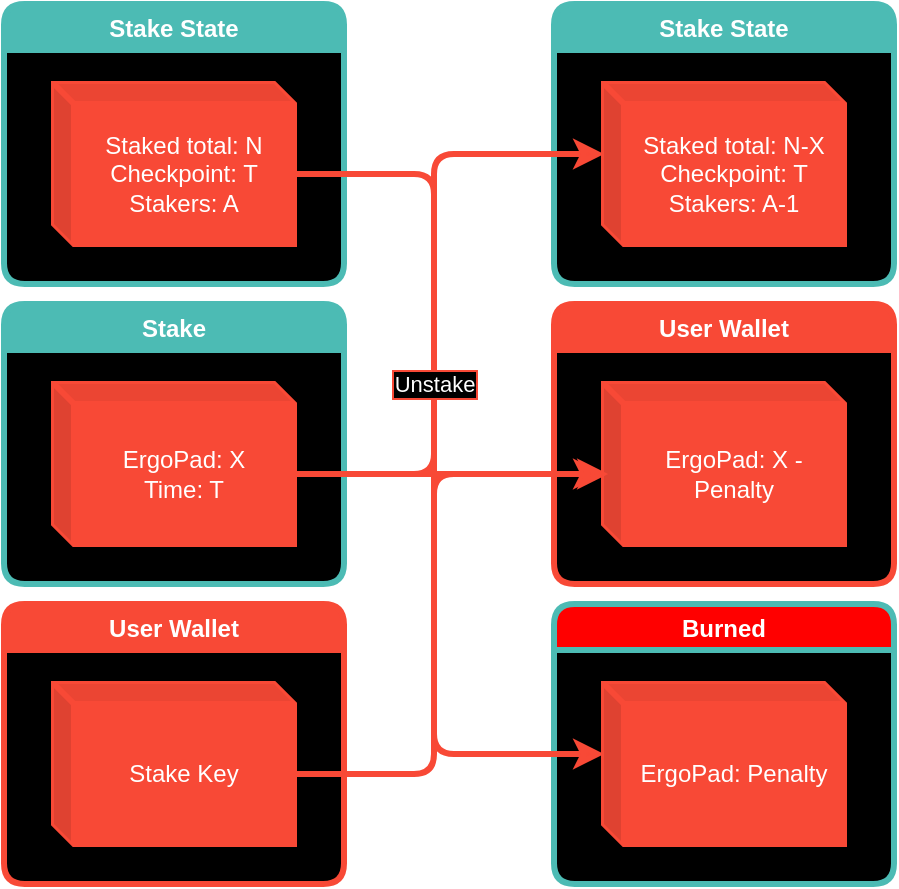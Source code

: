 <mxfile version="16.1.2" type="device"><diagram id="QOwcaWJ8UAR32Rd_rkUK" name="Page-1"><mxGraphModel dx="1102" dy="875" grid="1" gridSize="10" guides="1" tooltips="1" connect="1" arrows="1" fold="1" page="1" pageScale="1" pageWidth="850" pageHeight="1100" math="0" shadow="0"><root><mxCell id="0"/><mxCell id="1" parent="0"/><mxCell id="I0hiN1EPHC9cmtYxYzsP-1" value="User Wallet" style="swimlane;container=1;collapsible=0;fillColor=#F84936;swimlaneLine=1;rounded=1;swimlaneFillColor=#000000;fontColor=#FFFFFF;labelBorderColor=none;strokeColor=#F84936;strokeWidth=3;" parent="1" vertex="1"><mxGeometry x="370" y="160" width="170" height="140" as="geometry"/></mxCell><mxCell id="1UDLFsFegCENMeIGpgEX-13" value="ErgoPad: X - Penalty" style="shape=cube;whiteSpace=wrap;html=1;boundedLbl=1;backgroundOutline=1;darkOpacity=0.05;darkOpacity2=0.1;rounded=1;labelBorderColor=none;fontColor=#FFFFFF;strokeColor=#F84936;strokeWidth=3;fillColor=#F84936;size=10;" parent="I0hiN1EPHC9cmtYxYzsP-1" vertex="1"><mxGeometry x="25" y="40" width="120" height="80" as="geometry"/></mxCell><mxCell id="8tIXJ-7l0-ROnwXEZp2_-1" value="Stake" style="swimlane;container=1;collapsible=0;fillColor=#4CBBB4;swimlaneLine=1;rounded=1;swimlaneFillColor=#000000;fontColor=#FFFFFF;labelBorderColor=none;strokeColor=#4CBBB4;strokeWidth=3;" parent="1" vertex="1"><mxGeometry x="95" y="160" width="170" height="140" as="geometry"/></mxCell><mxCell id="1UDLFsFegCENMeIGpgEX-11" value="ErgoPad: X&lt;br&gt;Time: T" style="shape=cube;whiteSpace=wrap;html=1;boundedLbl=1;backgroundOutline=1;darkOpacity=0.05;darkOpacity2=0.1;rounded=1;labelBorderColor=none;fontColor=#FFFFFF;strokeColor=#F84936;strokeWidth=3;fillColor=#F84936;size=10;" parent="8tIXJ-7l0-ROnwXEZp2_-1" vertex="1"><mxGeometry x="25" y="40" width="120" height="80" as="geometry"/></mxCell><mxCell id="1UDLFsFegCENMeIGpgEX-6" value="Stake State" style="swimlane;container=1;collapsible=0;fillColor=#4CBBB4;swimlaneLine=1;rounded=1;swimlaneFillColor=#000000;fontColor=#FFFFFF;labelBorderColor=none;strokeColor=#4CBBB4;strokeWidth=3;" parent="1" vertex="1"><mxGeometry x="95" y="10" width="170" height="140" as="geometry"/></mxCell><mxCell id="1UDLFsFegCENMeIGpgEX-7" value="Staked total: N&lt;br&gt;Checkpoint: T&lt;br&gt;Stakers: A" style="shape=cube;whiteSpace=wrap;html=1;boundedLbl=1;backgroundOutline=1;darkOpacity=0.05;darkOpacity2=0.1;rounded=1;labelBorderColor=none;fontColor=#FFFFFF;strokeColor=#F84936;strokeWidth=3;fillColor=#F84936;size=10;" parent="1UDLFsFegCENMeIGpgEX-6" vertex="1"><mxGeometry x="25" y="40" width="120" height="80" as="geometry"/></mxCell><mxCell id="1UDLFsFegCENMeIGpgEX-15" value="Burned" style="swimlane;container=1;collapsible=0;fillColor=#FF0000;swimlaneLine=1;rounded=1;swimlaneFillColor=#000000;fontColor=#FFFFFF;labelBorderColor=none;strokeColor=#4CBBB4;strokeWidth=3;" parent="1" vertex="1"><mxGeometry x="370" y="310" width="170" height="140" as="geometry"/></mxCell><mxCell id="1UDLFsFegCENMeIGpgEX-17" value="ErgoPad: Penalty" style="shape=cube;whiteSpace=wrap;html=1;boundedLbl=1;backgroundOutline=1;darkOpacity=0.05;darkOpacity2=0.1;rounded=1;labelBorderColor=none;fontColor=#FFFFFF;strokeColor=#F84936;strokeWidth=3;fillColor=#F84936;size=10;" parent="1UDLFsFegCENMeIGpgEX-15" vertex="1"><mxGeometry x="25" y="40" width="120" height="80" as="geometry"/></mxCell><mxCell id="QP6BxKFsw1PzX0YGqRan-1" value="Stake State" style="swimlane;container=1;collapsible=0;fillColor=#4CBBB4;swimlaneLine=1;rounded=1;swimlaneFillColor=#000000;fontColor=#FFFFFF;labelBorderColor=none;strokeColor=#4CBBB4;strokeWidth=3;" parent="1" vertex="1"><mxGeometry x="370" y="10" width="170" height="140" as="geometry"/></mxCell><mxCell id="QP6BxKFsw1PzX0YGqRan-2" value="Staked total: N-X&lt;br&gt;Checkpoint: T&lt;br&gt;Stakers: A-1" style="shape=cube;whiteSpace=wrap;html=1;boundedLbl=1;backgroundOutline=1;darkOpacity=0.05;darkOpacity2=0.1;rounded=1;labelBorderColor=none;fontColor=#FFFFFF;strokeColor=#F84936;strokeWidth=3;fillColor=#F84936;size=10;" parent="QP6BxKFsw1PzX0YGqRan-1" vertex="1"><mxGeometry x="25" y="40" width="120" height="80" as="geometry"/></mxCell><mxCell id="QP6BxKFsw1PzX0YGqRan-3" value="" style="edgeStyle=orthogonalEdgeStyle;rounded=1;orthogonalLoop=1;jettySize=auto;html=1;exitX=0;exitY=0;exitDx=120;exitDy=45;exitPerimeter=0;labelBackgroundColor=#000000;strokeColor=#F84936;fontColor=#FFFFFF;strokeWidth=3;labelBorderColor=#F84936;entryX=0;entryY=0;entryDx=0;entryDy=35;entryPerimeter=0;" parent="1" source="1UDLFsFegCENMeIGpgEX-11" target="QP6BxKFsw1PzX0YGqRan-2" edge="1"><mxGeometry relative="1" as="geometry"><Array as="points"><mxPoint x="310" y="245"/><mxPoint x="310" y="85"/></Array><mxPoint x="405" y="395" as="targetPoint"/><mxPoint x="250" y="105" as="sourcePoint"/></mxGeometry></mxCell><mxCell id="QP6BxKFsw1PzX0YGqRan-4" style="edgeStyle=orthogonalEdgeStyle;rounded=1;orthogonalLoop=1;jettySize=auto;html=1;exitX=0;exitY=0;exitDx=120;exitDy=45;exitPerimeter=0;labelBackgroundColor=#000000;labelBorderColor=#F84936;fontColor=#FFFFFF;startArrow=none;startFill=0;endArrow=classic;endFill=1;strokeColor=#F84936;strokeWidth=3;" parent="1" source="1UDLFsFegCENMeIGpgEX-11" target="1UDLFsFegCENMeIGpgEX-13" edge="1"><mxGeometry relative="1" as="geometry"><Array as="points"><mxPoint x="360" y="245"/><mxPoint x="360" y="245"/></Array></mxGeometry></mxCell><mxCell id="1UDLFsFegCENMeIGpgEX-19" value="Unstake" style="edgeStyle=orthogonalEdgeStyle;rounded=1;orthogonalLoop=1;jettySize=auto;html=1;exitX=0;exitY=0;exitDx=120;exitDy=45;exitPerimeter=0;labelBackgroundColor=#000000;strokeColor=#F84936;fontColor=#FFFFFF;strokeWidth=3;labelBorderColor=#F84936;entryX=0;entryY=0;entryDx=0;entryDy=35;entryPerimeter=0;" parent="1" source="1UDLFsFegCENMeIGpgEX-7" target="1UDLFsFegCENMeIGpgEX-17" edge="1"><mxGeometry x="-0.213" relative="1" as="geometry"><Array as="points"><mxPoint x="310" y="95"/><mxPoint x="310" y="385"/></Array><mxPoint x="445" y="363" as="targetPoint"/><mxPoint as="offset"/></mxGeometry></mxCell><mxCell id="QP6BxKFsw1PzX0YGqRan-5" value="User Wallet" style="swimlane;container=1;collapsible=0;fillColor=#F84936;swimlaneLine=1;rounded=1;swimlaneFillColor=#000000;fontColor=#FFFFFF;labelBorderColor=none;strokeColor=#F84936;strokeWidth=3;" parent="1" vertex="1"><mxGeometry x="95" y="310" width="170" height="140" as="geometry"/></mxCell><mxCell id="QP6BxKFsw1PzX0YGqRan-6" value="Stake Key" style="shape=cube;whiteSpace=wrap;html=1;boundedLbl=1;backgroundOutline=1;darkOpacity=0.05;darkOpacity2=0.1;rounded=1;labelBorderColor=none;fontColor=#FFFFFF;strokeColor=#F84936;strokeWidth=3;fillColor=#F84936;size=10;" parent="QP6BxKFsw1PzX0YGqRan-5" vertex="1"><mxGeometry x="25" y="40" width="120" height="80" as="geometry"/></mxCell><mxCell id="QP6BxKFsw1PzX0YGqRan-7" value="" style="edgeStyle=orthogonalEdgeStyle;rounded=1;orthogonalLoop=1;jettySize=auto;html=1;exitX=0;exitY=0;exitDx=120;exitDy=45;exitPerimeter=0;labelBackgroundColor=#000000;strokeColor=#F84936;fontColor=#FFFFFF;strokeWidth=3;labelBorderColor=#F84936;entryX=0.017;entryY=0.563;entryDx=0;entryDy=0;entryPerimeter=0;" parent="1" source="QP6BxKFsw1PzX0YGqRan-6" target="1UDLFsFegCENMeIGpgEX-13" edge="1"><mxGeometry x="-0.213" relative="1" as="geometry"><Array as="points"><mxPoint x="310" y="395"/><mxPoint x="310" y="245"/></Array><mxPoint x="405" y="395" as="targetPoint"/><mxPoint x="250" y="105" as="sourcePoint"/><mxPoint as="offset"/></mxGeometry></mxCell></root></mxGraphModel></diagram></mxfile>